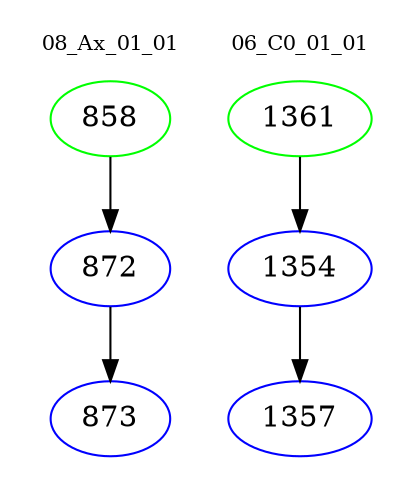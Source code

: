 digraph{
subgraph cluster_0 {
color = white
label = "08_Ax_01_01";
fontsize=10;
T0_858 [label="858", color="green"]
T0_858 -> T0_872 [color="black"]
T0_872 [label="872", color="blue"]
T0_872 -> T0_873 [color="black"]
T0_873 [label="873", color="blue"]
}
subgraph cluster_1 {
color = white
label = "06_C0_01_01";
fontsize=10;
T1_1361 [label="1361", color="green"]
T1_1361 -> T1_1354 [color="black"]
T1_1354 [label="1354", color="blue"]
T1_1354 -> T1_1357 [color="black"]
T1_1357 [label="1357", color="blue"]
}
}
